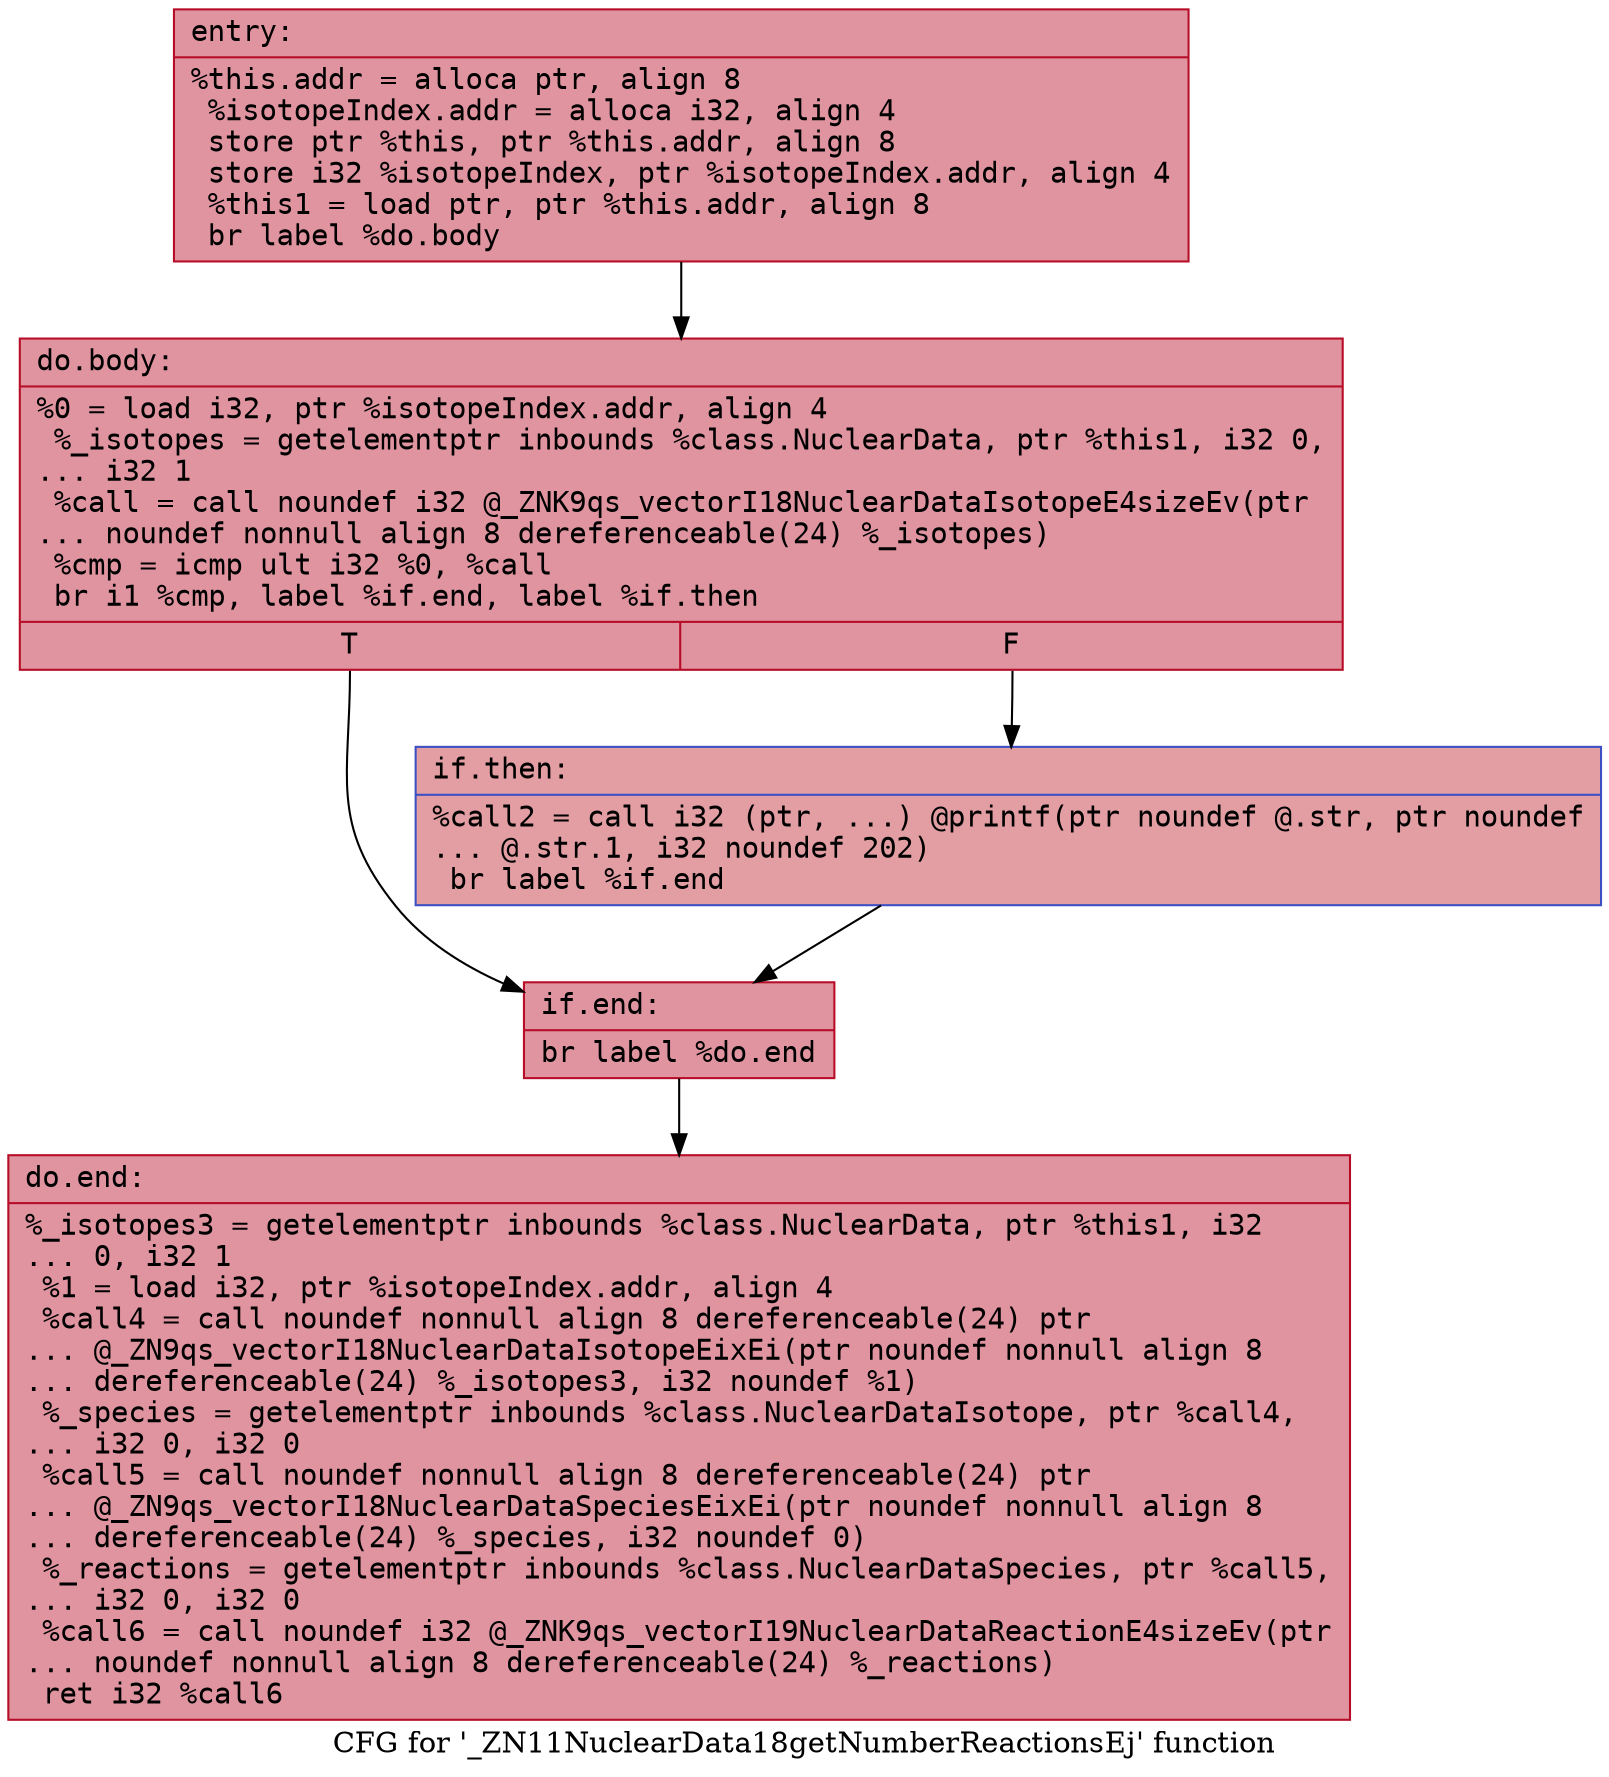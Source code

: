 digraph "CFG for '_ZN11NuclearData18getNumberReactionsEj' function" {
	label="CFG for '_ZN11NuclearData18getNumberReactionsEj' function";

	Node0x55cf63403b20 [shape=record,color="#b70d28ff", style=filled, fillcolor="#b70d2870" fontname="Courier",label="{entry:\l|  %this.addr = alloca ptr, align 8\l  %isotopeIndex.addr = alloca i32, align 4\l  store ptr %this, ptr %this.addr, align 8\l  store i32 %isotopeIndex, ptr %isotopeIndex.addr, align 4\l  %this1 = load ptr, ptr %this.addr, align 8\l  br label %do.body\l}"];
	Node0x55cf63403b20 -> Node0x55cf63403ef0[tooltip="entry -> do.body\nProbability 100.00%" ];
	Node0x55cf63403ef0 [shape=record,color="#b70d28ff", style=filled, fillcolor="#b70d2870" fontname="Courier",label="{do.body:\l|  %0 = load i32, ptr %isotopeIndex.addr, align 4\l  %_isotopes = getelementptr inbounds %class.NuclearData, ptr %this1, i32 0,\l... i32 1\l  %call = call noundef i32 @_ZNK9qs_vectorI18NuclearDataIsotopeE4sizeEv(ptr\l... noundef nonnull align 8 dereferenceable(24) %_isotopes)\l  %cmp = icmp ult i32 %0, %call\l  br i1 %cmp, label %if.end, label %if.then\l|{<s0>T|<s1>F}}"];
	Node0x55cf63403ef0:s0 -> Node0x55cf634042d0[tooltip="do.body -> if.end\nProbability 50.00%" ];
	Node0x55cf63403ef0:s1 -> Node0x55cf63404340[tooltip="do.body -> if.then\nProbability 50.00%" ];
	Node0x55cf63404340 [shape=record,color="#3d50c3ff", style=filled, fillcolor="#be242e70" fontname="Courier",label="{if.then:\l|  %call2 = call i32 (ptr, ...) @printf(ptr noundef @.str, ptr noundef\l... @.str.1, i32 noundef 202)\l  br label %if.end\l}"];
	Node0x55cf63404340 -> Node0x55cf634042d0[tooltip="if.then -> if.end\nProbability 100.00%" ];
	Node0x55cf634042d0 [shape=record,color="#b70d28ff", style=filled, fillcolor="#b70d2870" fontname="Courier",label="{if.end:\l|  br label %do.end\l}"];
	Node0x55cf634042d0 -> Node0x55cf634046e0[tooltip="if.end -> do.end\nProbability 100.00%" ];
	Node0x55cf634046e0 [shape=record,color="#b70d28ff", style=filled, fillcolor="#b70d2870" fontname="Courier",label="{do.end:\l|  %_isotopes3 = getelementptr inbounds %class.NuclearData, ptr %this1, i32\l... 0, i32 1\l  %1 = load i32, ptr %isotopeIndex.addr, align 4\l  %call4 = call noundef nonnull align 8 dereferenceable(24) ptr\l... @_ZN9qs_vectorI18NuclearDataIsotopeEixEi(ptr noundef nonnull align 8\l... dereferenceable(24) %_isotopes3, i32 noundef %1)\l  %_species = getelementptr inbounds %class.NuclearDataIsotope, ptr %call4,\l... i32 0, i32 0\l  %call5 = call noundef nonnull align 8 dereferenceable(24) ptr\l... @_ZN9qs_vectorI18NuclearDataSpeciesEixEi(ptr noundef nonnull align 8\l... dereferenceable(24) %_species, i32 noundef 0)\l  %_reactions = getelementptr inbounds %class.NuclearDataSpecies, ptr %call5,\l... i32 0, i32 0\l  %call6 = call noundef i32 @_ZNK9qs_vectorI19NuclearDataReactionE4sizeEv(ptr\l... noundef nonnull align 8 dereferenceable(24) %_reactions)\l  ret i32 %call6\l}"];
}
